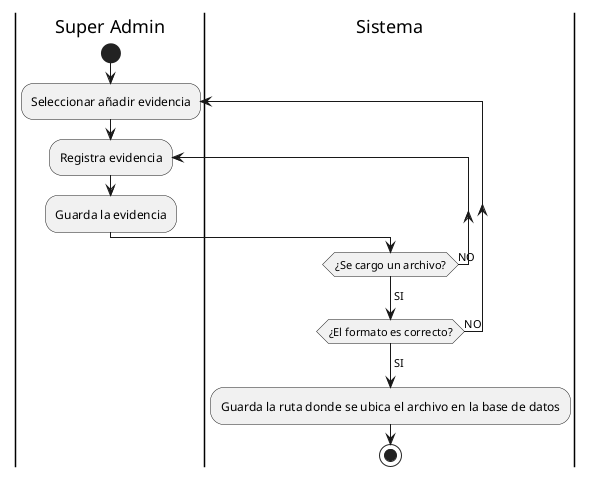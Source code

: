 @startuml CU08 - Superadmin Registra evidencia de falta administrativa
|Super Admin|
start
repeat:Seleccionar añadir evidencia;
repeat:Registra evidencia;
:Guarda la evidencia;
|Sistema|
repeat while (¿Se cargo un archivo?) is (NO)
->SI;
repeat while (¿El formato es correcto?) is (NO)
->SI;
:Guarda la ruta donde se ubica el archivo en la base de datos;
stop
@enduml